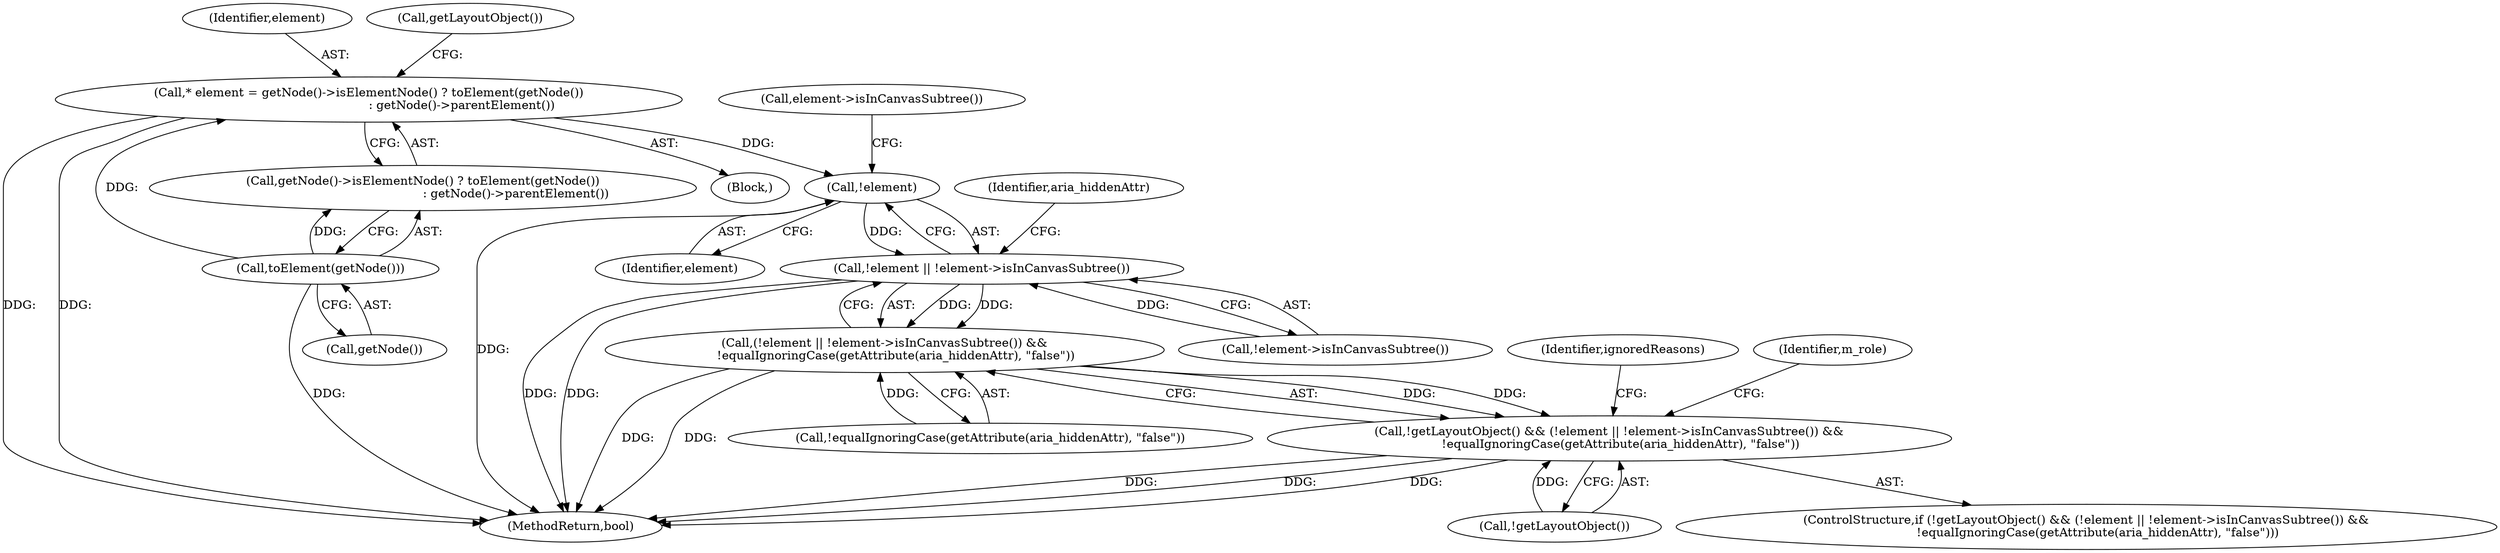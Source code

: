 digraph "0_Chrome_d27468a832d5316884bd02f459cbf493697fd7e1_9@pointer" {
"1000170" [label="(Call,!element)"];
"1000157" [label="(Call,* element = getNode()->isElementNode() ? toElement(getNode())\n                                                 : getNode()->parentElement())"];
"1000161" [label="(Call,toElement(getNode()))"];
"1000169" [label="(Call,!element || !element->isInCanvasSubtree())"];
"1000168" [label="(Call,(!element || !element->isInCanvasSubtree()) &&\n      !equalIgnoringCase(getAttribute(aria_hiddenAttr), \"false\"))"];
"1000165" [label="(Call,!getLayoutObject() && (!element || !element->isInCanvasSubtree()) &&\n      !equalIgnoringCase(getAttribute(aria_hiddenAttr), \"false\"))"];
"1000166" [label="(Call,!getLayoutObject())"];
"1000177" [label="(Identifier,aria_hiddenAttr)"];
"1000162" [label="(Call,getNode())"];
"1000161" [label="(Call,toElement(getNode()))"];
"1000181" [label="(Identifier,ignoredReasons)"];
"1000168" [label="(Call,(!element || !element->isInCanvasSubtree()) &&\n      !equalIgnoringCase(getAttribute(aria_hiddenAttr), \"false\"))"];
"1000173" [label="(Call,element->isInCanvasSubtree())"];
"1000171" [label="(Identifier,element)"];
"1000172" [label="(Call,!element->isInCanvasSubtree())"];
"1000158" [label="(Identifier,element)"];
"1000189" [label="(Identifier,m_role)"];
"1000201" [label="(MethodReturn,bool)"];
"1000169" [label="(Call,!element || !element->isInCanvasSubtree())"];
"1000170" [label="(Call,!element)"];
"1000165" [label="(Call,!getLayoutObject() && (!element || !element->isInCanvasSubtree()) &&\n      !equalIgnoringCase(getAttribute(aria_hiddenAttr), \"false\"))"];
"1000159" [label="(Call,getNode()->isElementNode() ? toElement(getNode())\n                                                 : getNode()->parentElement())"];
"1000174" [label="(Call,!equalIgnoringCase(getAttribute(aria_hiddenAttr), \"false\"))"];
"1000157" [label="(Call,* element = getNode()->isElementNode() ? toElement(getNode())\n                                                 : getNode()->parentElement())"];
"1000167" [label="(Call,getLayoutObject())"];
"1000164" [label="(ControlStructure,if (!getLayoutObject() && (!element || !element->isInCanvasSubtree()) &&\n      !equalIgnoringCase(getAttribute(aria_hiddenAttr), \"false\")))"];
"1000102" [label="(Block,)"];
"1000170" -> "1000169"  [label="AST: "];
"1000170" -> "1000171"  [label="CFG: "];
"1000171" -> "1000170"  [label="AST: "];
"1000173" -> "1000170"  [label="CFG: "];
"1000169" -> "1000170"  [label="CFG: "];
"1000170" -> "1000201"  [label="DDG: "];
"1000170" -> "1000169"  [label="DDG: "];
"1000157" -> "1000170"  [label="DDG: "];
"1000157" -> "1000102"  [label="AST: "];
"1000157" -> "1000159"  [label="CFG: "];
"1000158" -> "1000157"  [label="AST: "];
"1000159" -> "1000157"  [label="AST: "];
"1000167" -> "1000157"  [label="CFG: "];
"1000157" -> "1000201"  [label="DDG: "];
"1000157" -> "1000201"  [label="DDG: "];
"1000161" -> "1000157"  [label="DDG: "];
"1000161" -> "1000159"  [label="AST: "];
"1000161" -> "1000162"  [label="CFG: "];
"1000162" -> "1000161"  [label="AST: "];
"1000159" -> "1000161"  [label="CFG: "];
"1000161" -> "1000201"  [label="DDG: "];
"1000161" -> "1000159"  [label="DDG: "];
"1000169" -> "1000168"  [label="AST: "];
"1000169" -> "1000172"  [label="CFG: "];
"1000172" -> "1000169"  [label="AST: "];
"1000177" -> "1000169"  [label="CFG: "];
"1000168" -> "1000169"  [label="CFG: "];
"1000169" -> "1000201"  [label="DDG: "];
"1000169" -> "1000201"  [label="DDG: "];
"1000169" -> "1000168"  [label="DDG: "];
"1000169" -> "1000168"  [label="DDG: "];
"1000172" -> "1000169"  [label="DDG: "];
"1000168" -> "1000165"  [label="AST: "];
"1000168" -> "1000174"  [label="CFG: "];
"1000174" -> "1000168"  [label="AST: "];
"1000165" -> "1000168"  [label="CFG: "];
"1000168" -> "1000201"  [label="DDG: "];
"1000168" -> "1000201"  [label="DDG: "];
"1000168" -> "1000165"  [label="DDG: "];
"1000168" -> "1000165"  [label="DDG: "];
"1000174" -> "1000168"  [label="DDG: "];
"1000165" -> "1000164"  [label="AST: "];
"1000165" -> "1000166"  [label="CFG: "];
"1000166" -> "1000165"  [label="AST: "];
"1000181" -> "1000165"  [label="CFG: "];
"1000189" -> "1000165"  [label="CFG: "];
"1000165" -> "1000201"  [label="DDG: "];
"1000165" -> "1000201"  [label="DDG: "];
"1000165" -> "1000201"  [label="DDG: "];
"1000166" -> "1000165"  [label="DDG: "];
}
